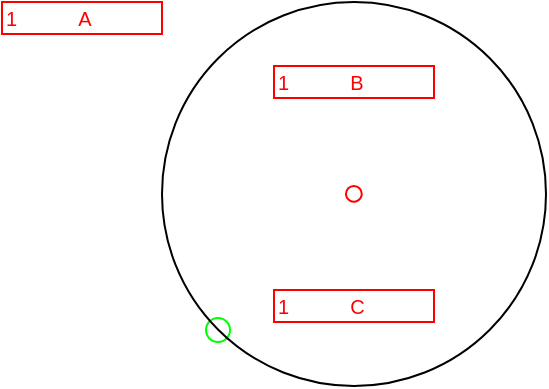 <mxfile compressed="false" version="20.3.0" type="device">
  <diagram name="IM005B" id="U_K10hOi9t17pkylgMFW">
    <mxGraphModel dx="782" dy="531" grid="1" gridSize="2" guides="1" tooltips="1" connect="1" arrows="1" fold="1" page="1" pageScale="1" pageWidth="1169" pageHeight="827" math="0" shadow="0">
      <root>
        <mxCell id="bKZOwYIWIrB60Y2MbUgO-0" />
        <mxCell id="bKZOwYIWIrB60Y2MbUgO-124" value="Connection" style="" parent="bKZOwYIWIrB60Y2MbUgO-0" />
        <object label="Connection" PipingConnector="N" LabelConnector="N" SignalConnector="Y" Direction="225" AuxiliaryConnector="N" id="1pMpBBGL7QA4fPCnvlqa-0">
          <mxCell style="vsdxID=1407;fillColor=none;gradientColor=none;shape=stencil(rVFbDsIgEDwNnyQU4glqvcfGblsilmZBS28vZGMsxg9j/JvZmX1kR5g2TLCg0CpE8hdcbR8nYY5CaztPSDZmJEwnTDt4wpH8be6ZL1CcBV39vUxI3KdKh1YbswPTEzuBzlmiVGmKau9zUKM+jlJJQrJBko8QrZ+rrQ5oRJnXyMHBWElhRVx25ebnw/5zVvPFWRm83jxY5zilvf4eSy5xpKZ7AA==);strokeColor=#00FF00;strokeWidth=1;points=[[0.5,0.5,0,0,0]];labelBackgroundColor=none;rounded=0;html=1;whiteSpace=wrap;aspect=fixed;noLabel=1;snapToPoint=1;container=0;fontSize=16;" parent="bKZOwYIWIrB60Y2MbUgO-124" vertex="1">
            <mxGeometry x="326" y="302" width="12" height="12" as="geometry" />
          </mxCell>
        </object>
        <mxCell id="bKZOwYIWIrB60Y2MbUgO-133" value="Label" style="" parent="bKZOwYIWIrB60Y2MbUgO-0" />
        <object label="%LabelLines%&amp;nbsp; &amp;nbsp; &amp;nbsp; &amp;nbsp; &amp;nbsp; &amp;nbsp;%LabelIndex%" placeholders="1" LabelLines="1" LabelIndex="C" id="bKZOwYIWIrB60Y2MbUgO-134">
          <mxCell style="rounded=0;whiteSpace=wrap;html=1;fillColor=none;strokeColor=#FF0000;fontColor=#FF0000;fontSize=10;align=left;noLabel=0;" parent="bKZOwYIWIrB60Y2MbUgO-133" vertex="1">
            <mxGeometry x="360" y="288" width="80" height="16" as="geometry" />
          </mxCell>
        </object>
        <object label="%LabelLines%&amp;nbsp; &amp;nbsp; &amp;nbsp; &amp;nbsp; &amp;nbsp; &amp;nbsp;%LabelIndex%" placeholders="1" LabelLines="1" LabelIndex="B" id="bKZOwYIWIrB60Y2MbUgO-135">
          <mxCell style="rounded=0;whiteSpace=wrap;html=1;fillColor=none;strokeColor=#FF0000;fontColor=#FF0000;fontSize=10;align=left;noLabel=0;" parent="bKZOwYIWIrB60Y2MbUgO-133" vertex="1">
            <mxGeometry x="360" y="176" width="80" height="16" as="geometry" />
          </mxCell>
        </object>
        <object label="%LabelLines%&amp;nbsp; &amp;nbsp; &amp;nbsp; &amp;nbsp; &amp;nbsp; &amp;nbsp;%LabelIndex%" placeholders="1" LabelLines="1" LabelIndex="A" id="bKZOwYIWIrB60Y2MbUgO-136">
          <mxCell style="rounded=0;whiteSpace=wrap;html=1;fillColor=none;strokeColor=#FF0000;fontColor=#FF0000;fontSize=10;align=left;noLabel=0;" parent="bKZOwYIWIrB60Y2MbUgO-133" vertex="1">
            <mxGeometry x="224" y="144" width="80" height="16" as="geometry" />
          </mxCell>
        </object>
        <mxCell id="bKZOwYIWIrB60Y2MbUgO-137" value="Origo" style="locked=1;" parent="bKZOwYIWIrB60Y2MbUgO-0" />
        <object label="origo" id="bKZOwYIWIrB60Y2MbUgO-138">
          <mxCell style="vsdxID=1407;fillColor=none;gradientColor=none;shape=stencil(rVFbDsIgEDwNnyQU4glqvcfGblsilmZBS28vZGMsxg9j/JvZmX1kR5g2TLCg0CpE8hdcbR8nYY5CaztPSDZmJEwnTDt4wpH8be6ZL1CcBV39vUxI3KdKh1YbswPTEzuBzlmiVGmKau9zUKM+jlJJQrJBko8QrZ+rrQ5oRJnXyMHBWElhRVx25ebnw/5zVvPFWRm83jxY5zilvf4eSy5xpKZ7AA==);strokeColor=#ff0000;strokeWidth=1;points=[[0.5,0.5,0,0,0]];labelBackgroundColor=none;rounded=0;html=1;whiteSpace=wrap;aspect=fixed;noLabel=1;snapToPoint=1;" parent="bKZOwYIWIrB60Y2MbUgO-137" vertex="1">
            <mxGeometry x="396" y="236" width="7.874" height="7.87" as="geometry" />
          </mxCell>
        </object>
        <object label="Symbol" Width="12" Height="12" UoM="mm" id="bKZOwYIWIrB60Y2MbUgO-139">
          <mxCell style="locked=1;" parent="bKZOwYIWIrB60Y2MbUgO-0" />
        </object>
        <mxCell id="bKZOwYIWIrB60Y2MbUgO-140" value="" style="ellipse;whiteSpace=wrap;html=1;aspect=fixed;strokeWidth=1;fillColor=none;" parent="bKZOwYIWIrB60Y2MbUgO-139" vertex="1">
          <mxGeometry x="304" y="144" width="192" height="192" as="geometry" />
        </mxCell>
      </root>
    </mxGraphModel>
  </diagram>
</mxfile>
